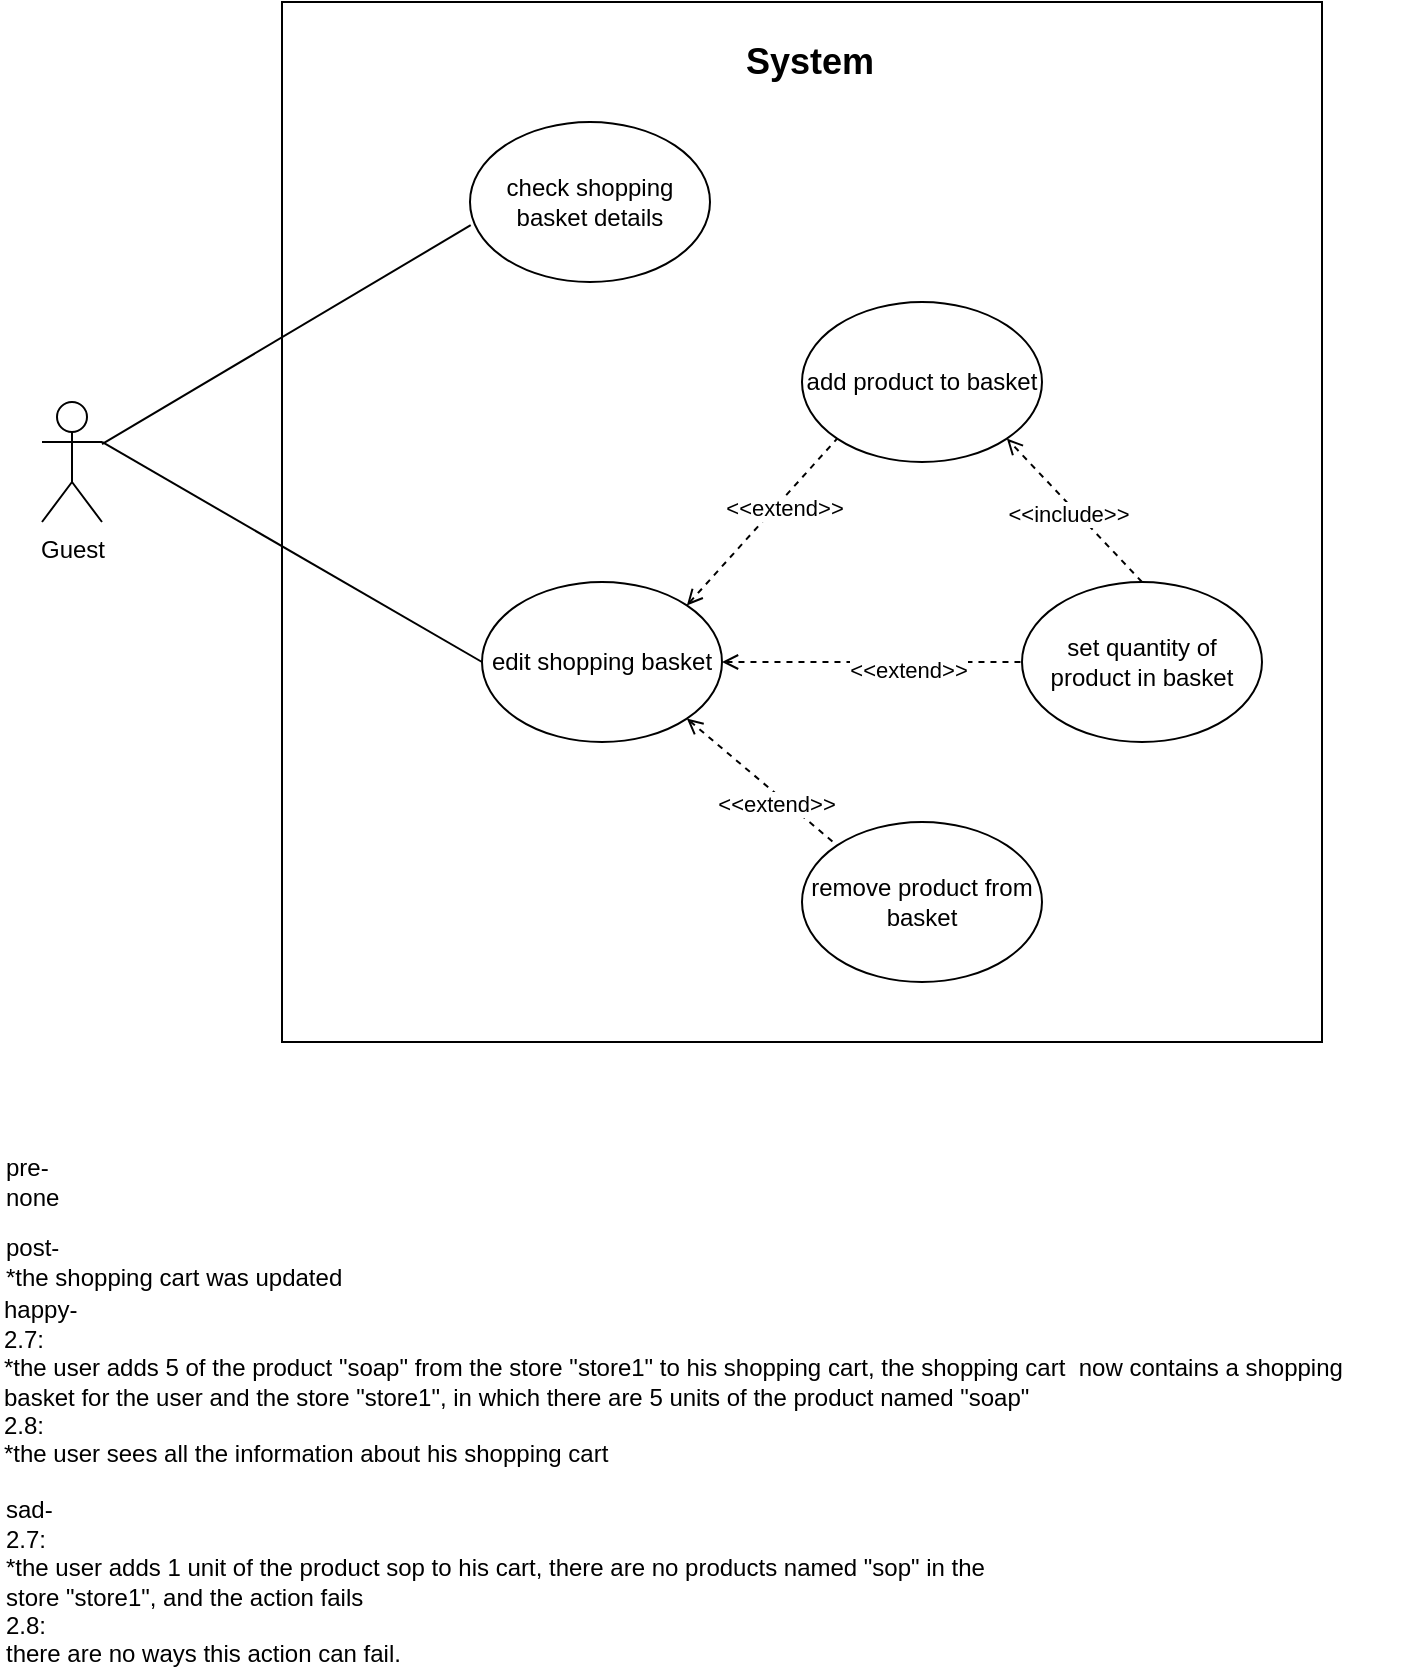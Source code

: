 <mxfile version="14.6.1" type="device"><diagram id="B_XTDjUJnZ1nA3nMQZco" name="Page-1"><mxGraphModel dx="1038" dy="580" grid="1" gridSize="10" guides="1" tooltips="1" connect="1" arrows="1" fold="1" page="1" pageScale="1" pageWidth="827" pageHeight="1169" math="0" shadow="0"><root><mxCell id="0"/><mxCell id="1" parent="0"/><mxCell id="9j2SDLkEf5bLOHXCVdNy-12" value="" style="rounded=0;whiteSpace=wrap;html=1;" parent="1" vertex="1"><mxGeometry x="200" y="90" width="520" height="520" as="geometry"/></mxCell><mxCell id="9j2SDLkEf5bLOHXCVdNy-13" value="&lt;span style=&quot;font-size: 18px&quot;&gt;&lt;b&gt;System&lt;/b&gt;&lt;/span&gt;" style="text;html=1;strokeColor=none;fillColor=none;align=center;verticalAlign=middle;whiteSpace=wrap;rounded=0;" parent="1" vertex="1"><mxGeometry x="444" y="110" width="40" height="20" as="geometry"/></mxCell><mxCell id="9j2SDLkEf5bLOHXCVdNy-14" value="Guest" style="shape=umlActor;verticalLabelPosition=bottom;verticalAlign=top;html=1;outlineConnect=0;" parent="1" vertex="1"><mxGeometry x="80" y="290" width="30" height="60" as="geometry"/></mxCell><mxCell id="9j2SDLkEf5bLOHXCVdNy-15" value="check shopping basket details" style="ellipse;whiteSpace=wrap;html=1;" parent="1" vertex="1"><mxGeometry x="294" y="150" width="120" height="80" as="geometry"/></mxCell><mxCell id="9j2SDLkEf5bLOHXCVdNy-16" value="" style="endArrow=none;html=1;entryX=0.003;entryY=0.645;entryDx=0;entryDy=0;entryPerimeter=0;" parent="1" source="9j2SDLkEf5bLOHXCVdNy-14" target="9j2SDLkEf5bLOHXCVdNy-15" edge="1"><mxGeometry width="50" height="50" relative="1" as="geometry"><mxPoint x="300" y="330" as="sourcePoint"/><mxPoint x="350" y="280" as="targetPoint"/></mxGeometry></mxCell><mxCell id="9j2SDLkEf5bLOHXCVdNy-17" value="edit shopping basket" style="ellipse;whiteSpace=wrap;html=1;" parent="1" vertex="1"><mxGeometry x="300" y="380" width="120" height="80" as="geometry"/></mxCell><mxCell id="9j2SDLkEf5bLOHXCVdNy-18" value="" style="endArrow=none;html=1;exitX=1;exitY=0.333;exitDx=0;exitDy=0;exitPerimeter=0;entryX=0;entryY=0.5;entryDx=0;entryDy=0;" parent="1" source="9j2SDLkEf5bLOHXCVdNy-14" target="9j2SDLkEf5bLOHXCVdNy-17" edge="1"><mxGeometry width="50" height="50" relative="1" as="geometry"><mxPoint x="270" y="380" as="sourcePoint"/><mxPoint x="320" y="330" as="targetPoint"/></mxGeometry></mxCell><mxCell id="9j2SDLkEf5bLOHXCVdNy-19" value="add product to basket" style="ellipse;whiteSpace=wrap;html=1;" parent="1" vertex="1"><mxGeometry x="460" y="240" width="120" height="80" as="geometry"/></mxCell><mxCell id="9j2SDLkEf5bLOHXCVdNy-20" value="" style="endArrow=none;dashed=1;html=1;strokeWidth=1;exitX=1;exitY=0;exitDx=0;exitDy=0;entryX=0;entryY=1;entryDx=0;entryDy=0;startArrow=open;startFill=0;" parent="1" source="9j2SDLkEf5bLOHXCVdNy-17" target="9j2SDLkEf5bLOHXCVdNy-19" edge="1"><mxGeometry width="50" height="50" relative="1" as="geometry"><mxPoint x="270" y="380" as="sourcePoint"/><mxPoint x="320" y="330" as="targetPoint"/></mxGeometry></mxCell><mxCell id="9j2SDLkEf5bLOHXCVdNy-21" value="&amp;lt;&amp;lt;extend&amp;gt;&amp;gt;" style="edgeLabel;html=1;align=center;verticalAlign=middle;resizable=0;points=[];" parent="9j2SDLkEf5bLOHXCVdNy-20" vertex="1" connectable="0"><mxGeometry x="0.241" y="-3" relative="1" as="geometry"><mxPoint y="1" as="offset"/></mxGeometry></mxCell><mxCell id="9j2SDLkEf5bLOHXCVdNy-22" value="remove product from basket" style="ellipse;whiteSpace=wrap;html=1;" parent="1" vertex="1"><mxGeometry x="460" y="500" width="120" height="80" as="geometry"/></mxCell><mxCell id="9j2SDLkEf5bLOHXCVdNy-23" value="" style="endArrow=none;dashed=1;html=1;strokeWidth=1;exitX=1;exitY=1;exitDx=0;exitDy=0;entryX=0;entryY=0;entryDx=0;entryDy=0;startArrow=open;startFill=0;" parent="1" source="9j2SDLkEf5bLOHXCVdNy-17" target="9j2SDLkEf5bLOHXCVdNy-22" edge="1"><mxGeometry width="50" height="50" relative="1" as="geometry"><mxPoint x="412.426" y="401.716" as="sourcePoint"/><mxPoint x="487.574" y="358.284" as="targetPoint"/></mxGeometry></mxCell><mxCell id="9j2SDLkEf5bLOHXCVdNy-24" value="&amp;lt;&amp;lt;extend&amp;gt;&amp;gt;" style="edgeLabel;html=1;align=center;verticalAlign=middle;resizable=0;points=[];" parent="9j2SDLkEf5bLOHXCVdNy-23" vertex="1" connectable="0"><mxGeometry x="0.241" y="-3" relative="1" as="geometry"><mxPoint y="1" as="offset"/></mxGeometry></mxCell><mxCell id="9j2SDLkEf5bLOHXCVdNy-26" value="set quantity of product in basket" style="ellipse;whiteSpace=wrap;html=1;" parent="1" vertex="1"><mxGeometry x="570" y="380" width="120" height="80" as="geometry"/></mxCell><mxCell id="9j2SDLkEf5bLOHXCVdNy-27" value="" style="endArrow=none;dashed=1;html=1;strokeWidth=1;exitX=1;exitY=0.5;exitDx=0;exitDy=0;entryX=0;entryY=0.5;entryDx=0;entryDy=0;startArrow=open;startFill=0;" parent="1" source="9j2SDLkEf5bLOHXCVdNy-17" target="9j2SDLkEf5bLOHXCVdNy-26" edge="1"><mxGeometry width="50" height="50" relative="1" as="geometry"><mxPoint x="412.426" y="401.716" as="sourcePoint"/><mxPoint x="487.574" y="358.284" as="targetPoint"/></mxGeometry></mxCell><mxCell id="9j2SDLkEf5bLOHXCVdNy-28" value="&amp;lt;&amp;lt;extend&amp;gt;&amp;gt;" style="edgeLabel;html=1;align=center;verticalAlign=middle;resizable=0;points=[];" parent="9j2SDLkEf5bLOHXCVdNy-27" vertex="1" connectable="0"><mxGeometry x="0.241" y="-3" relative="1" as="geometry"><mxPoint y="1" as="offset"/></mxGeometry></mxCell><mxCell id="9j2SDLkEf5bLOHXCVdNy-29" value="" style="endArrow=open;dashed=1;html=1;strokeWidth=1;exitX=0.5;exitY=0;exitDx=0;exitDy=0;entryX=1;entryY=1;entryDx=0;entryDy=0;endFill=0;" parent="1" source="9j2SDLkEf5bLOHXCVdNy-26" target="9j2SDLkEf5bLOHXCVdNy-19" edge="1"><mxGeometry width="50" height="50" relative="1" as="geometry"><mxPoint x="270" y="360" as="sourcePoint"/><mxPoint x="320" y="310" as="targetPoint"/></mxGeometry></mxCell><mxCell id="9j2SDLkEf5bLOHXCVdNy-31" value="&amp;lt;&amp;lt;include&amp;gt;&amp;gt;" style="edgeLabel;html=1;align=center;verticalAlign=middle;resizable=0;points=[];" parent="9j2SDLkEf5bLOHXCVdNy-29" vertex="1" connectable="0"><mxGeometry x="0.241" y="-1" relative="1" as="geometry"><mxPoint x="3.88" y="10.74" as="offset"/></mxGeometry></mxCell><mxCell id="Vbj7ggTRn6TekYCI9eZm-1" value="pre-&lt;br&gt;none" style="text;html=1;strokeColor=none;fillColor=none;align=left;verticalAlign=middle;whiteSpace=wrap;rounded=0;" vertex="1" parent="1"><mxGeometry x="60" y="670" width="40" height="20" as="geometry"/></mxCell><mxCell id="Vbj7ggTRn6TekYCI9eZm-2" value="post-&lt;br&gt;*the shopping cart was updated" style="text;html=1;strokeColor=none;fillColor=none;align=left;verticalAlign=middle;whiteSpace=wrap;rounded=0;" vertex="1" parent="1"><mxGeometry x="60" y="710" width="320" height="20" as="geometry"/></mxCell><mxCell id="Vbj7ggTRn6TekYCI9eZm-3" value="happy-&lt;br&gt;2.7:&lt;br&gt;*the user adds 5 of&amp;nbsp;the product &quot;soap&quot; from the store &quot;store1&quot; to his shopping cart, the shopping cart&amp;nbsp; now contains a shopping basket for the user and the store &quot;store1&quot;, in which there are 5 units of the product named &quot;soap&quot;&lt;br&gt;2.8:&lt;br&gt;*the user sees all the information about his shopping cart" style="text;html=1;strokeColor=none;fillColor=none;align=left;verticalAlign=middle;whiteSpace=wrap;rounded=0;" vertex="1" parent="1"><mxGeometry x="59" y="770" width="710" height="20" as="geometry"/></mxCell><mxCell id="Vbj7ggTRn6TekYCI9eZm-5" value="sad-&lt;br&gt;2.7:&lt;br&gt;*the user adds 1 unit of the product sop to his cart, there are no products named &quot;sop&quot; in the store &quot;store1&quot;, and the action fails&lt;br&gt;2.8:&lt;br&gt;there are no ways this action can fail." style="text;html=1;strokeColor=none;fillColor=none;align=left;verticalAlign=middle;whiteSpace=wrap;rounded=0;" vertex="1" parent="1"><mxGeometry x="60" y="870" width="500" height="20" as="geometry"/></mxCell></root></mxGraphModel></diagram></mxfile>
